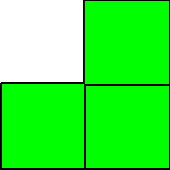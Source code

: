 texpreamble("\usepackage{amsmath}
\usepackage{amsthm,amssymb}
\usepackage{mathpazo}
\usepackage[svgnames]{xcolor}
%\input{../../preamble}
");
import graph;

size(3cm,3cm);
            
pair a1=(0,0);
pair a2=(1,0);
pair a3=(0,1);
pair a4=(1,1);
            
pair b1=a2;
pair b2=(2,0);
pair b3=a4;
pair b4=(2,1);
            
pair c1=b3;
pair c2=b4;
pair c3=(1,2);
pair c4=(2,2);
            
draw(a1--a2, linewidth(2));
draw(a1--a3, linewidth(2));
draw(a3--a4, linewidth(2));
draw(a2--a4);

            
draw(b1--b2, linewidth(2));
draw(b1--b3);
draw(b3--b4);
draw(b2--b4, linewidth(2));

            
draw(c1--c2);
draw(c1--c3, linewidth(2));
draw(c3--c4, linewidth(2));
draw(c2--c4, linewidth(2));
            
fill(a1 -- a2 -- a4 -- a3 -- cycle, green);
 fill(b1 -- b2 -- b4 -- b3 -- cycle, green);
fill(c1 -- c2 -- c4 -- c3 -- cycle, green);
            
draw(a2--a4);
draw(b3--b4);